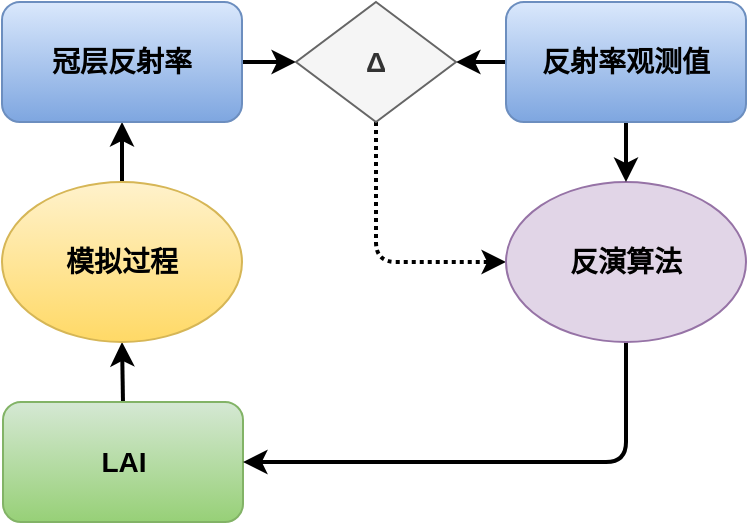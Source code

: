<mxfile version="10.6.7" type="github"><diagram id="ePL5ej0P_1Cn8v4Vykuv" name="Page-1"><mxGraphModel dx="1074" dy="584" grid="1" gridSize="10" guides="1" tooltips="1" connect="1" arrows="1" fold="1" page="1" pageScale="1" pageWidth="827" pageHeight="1169" math="0" shadow="0"><root><mxCell id="0"/><mxCell id="1" parent="0"/><mxCell id="7R3Kjdzx5n1qxp4VY2Cw-2" style="edgeStyle=orthogonalEdgeStyle;rounded=0;orthogonalLoop=1;jettySize=auto;html=1;exitX=0.5;exitY=0;exitDx=0;exitDy=0;entryX=0.5;entryY=1;entryDx=0;entryDy=0;strokeWidth=2;" parent="1" source="7R3Kjdzx5n1qxp4VY2Cw-4" target="7R3Kjdzx5n1qxp4VY2Cw-6" edge="1"><mxGeometry relative="1" as="geometry"/></mxCell><mxCell id="7R3Kjdzx5n1qxp4VY2Cw-4" value="&lt;span&gt;LAI&lt;/span&gt;" style="rounded=1;whiteSpace=wrap;html=1;fontSize=14;gradientColor=#97d077;fillColor=#d5e8d4;strokeColor=#82b366;fontStyle=1" parent="1" vertex="1"><mxGeometry x="293.5" y="280" width="120" height="60" as="geometry"/></mxCell><mxCell id="7R3Kjdzx5n1qxp4VY2Cw-5" style="edgeStyle=orthogonalEdgeStyle;rounded=0;orthogonalLoop=1;jettySize=auto;html=1;exitX=0.5;exitY=0;exitDx=0;exitDy=0;strokeWidth=2;" parent="1" source="7R3Kjdzx5n1qxp4VY2Cw-6" target="7R3Kjdzx5n1qxp4VY2Cw-8" edge="1"><mxGeometry relative="1" as="geometry"/></mxCell><mxCell id="7R3Kjdzx5n1qxp4VY2Cw-6" value="模拟过程" style="ellipse;whiteSpace=wrap;html=1;fontSize=14;gradientColor=#ffd966;fillColor=#fff2cc;strokeColor=#d6b656;fontStyle=1" parent="1" vertex="1"><mxGeometry x="293" y="170" width="120" height="80" as="geometry"/></mxCell><mxCell id="7R3Kjdzx5n1qxp4VY2Cw-17" style="edgeStyle=orthogonalEdgeStyle;rounded=0;orthogonalLoop=1;jettySize=auto;html=1;exitX=1;exitY=0.5;exitDx=0;exitDy=0;entryX=0;entryY=0.5;entryDx=0;entryDy=0;strokeWidth=2;" parent="1" source="7R3Kjdzx5n1qxp4VY2Cw-8" target="7R3Kjdzx5n1qxp4VY2Cw-15" edge="1"><mxGeometry relative="1" as="geometry"/></mxCell><mxCell id="7R3Kjdzx5n1qxp4VY2Cw-8" value="冠层反射率" style="rounded=1;whiteSpace=wrap;html=1;fontSize=14;gradientColor=#7ea6e0;fillColor=#dae8fc;strokeColor=#6c8ebf;fontStyle=1" parent="1" vertex="1"><mxGeometry x="293" y="80" width="120" height="60" as="geometry"/></mxCell><mxCell id="7R3Kjdzx5n1qxp4VY2Cw-24" style="edgeStyle=orthogonalEdgeStyle;rounded=1;orthogonalLoop=1;jettySize=auto;html=1;entryX=1;entryY=0.5;entryDx=0;entryDy=0;strokeWidth=2;exitX=0.5;exitY=1;exitDx=0;exitDy=0;" parent="1" source="7R3Kjdzx5n1qxp4VY2Cw-10" target="7R3Kjdzx5n1qxp4VY2Cw-4" edge="1"><mxGeometry relative="1" as="geometry"/></mxCell><mxCell id="7R3Kjdzx5n1qxp4VY2Cw-32" style="edgeStyle=orthogonalEdgeStyle;rounded=1;jumpStyle=none;orthogonalLoop=1;jettySize=auto;html=1;dashed=1;dashPattern=1 1;endSize=6;strokeWidth=2;fontSize=13;exitX=0.5;exitY=1;exitDx=0;exitDy=0;entryX=0;entryY=0.5;entryDx=0;entryDy=0;" parent="1" source="7R3Kjdzx5n1qxp4VY2Cw-15" target="7R3Kjdzx5n1qxp4VY2Cw-10" edge="1"><mxGeometry relative="1" as="geometry"><mxPoint x="480" y="240" as="targetPoint"/></mxGeometry></mxCell><mxCell id="7R3Kjdzx5n1qxp4VY2Cw-10" value="反演算法" style="ellipse;whiteSpace=wrap;html=1;fontSize=14;fillColor=#e1d5e7;strokeColor=#9673a6;fontStyle=1" parent="1" vertex="1"><mxGeometry x="545" y="170" width="120" height="80" as="geometry"/></mxCell><mxCell id="7R3Kjdzx5n1qxp4VY2Cw-18" style="edgeStyle=orthogonalEdgeStyle;rounded=0;orthogonalLoop=1;jettySize=auto;html=1;exitX=0;exitY=0.5;exitDx=0;exitDy=0;entryX=1;entryY=0.5;entryDx=0;entryDy=0;strokeWidth=2;" parent="1" source="7R3Kjdzx5n1qxp4VY2Cw-12" target="7R3Kjdzx5n1qxp4VY2Cw-15" edge="1"><mxGeometry relative="1" as="geometry"/></mxCell><mxCell id="7R3Kjdzx5n1qxp4VY2Cw-22" style="edgeStyle=orthogonalEdgeStyle;rounded=0;orthogonalLoop=1;jettySize=auto;html=1;strokeWidth=2;" parent="1" source="7R3Kjdzx5n1qxp4VY2Cw-12" target="7R3Kjdzx5n1qxp4VY2Cw-10" edge="1"><mxGeometry relative="1" as="geometry"/></mxCell><mxCell id="7R3Kjdzx5n1qxp4VY2Cw-12" value="反射率观测值" style="rounded=1;whiteSpace=wrap;html=1;fontSize=14;gradientColor=#7ea6e0;fillColor=#dae8fc;strokeColor=#6c8ebf;fontStyle=1" parent="1" vertex="1"><mxGeometry x="545" y="80" width="120" height="60" as="geometry"/></mxCell><mxCell id="7R3Kjdzx5n1qxp4VY2Cw-15" value="&lt;p style=&quot;font-size: 14px;&quot;&gt;&lt;span style=&quot;font-size: 14px;&quot;&gt;Δ&lt;/span&gt;&lt;/p&gt;" style="rhombus;whiteSpace=wrap;html=1;strokeWidth=1;fillColor=#f5f5f5;strokeColor=#666666;fontColor=#333333;fontStyle=1;fontSize=14;" parent="1" vertex="1"><mxGeometry x="440" y="80" width="80" height="60" as="geometry"/></mxCell></root></mxGraphModel></diagram></mxfile>